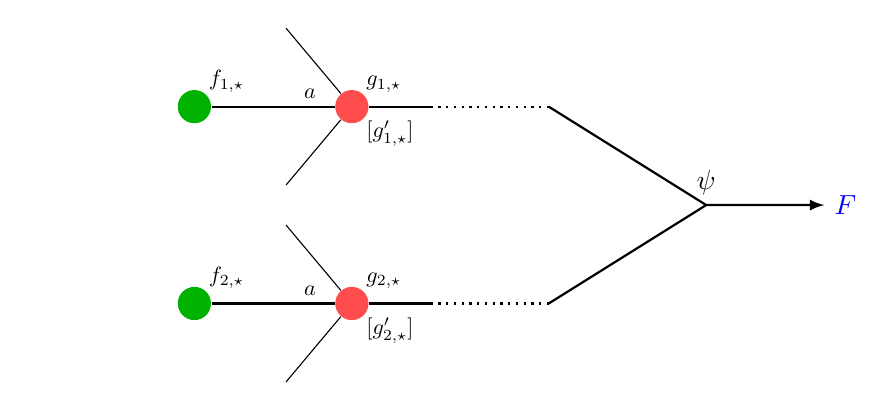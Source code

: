 \begin{tikzpicture}
\def\layersep{2cm}
\tikzstyle{neuron}=[circle,fill=red!50,minimum size=12pt,inner sep=0pt]

\begin{scope}
\node(E) at (-\layersep,0) {};

% Neurone F
\node[neuron,green!70!black] (F) at (0,0) {};
\node[above right=0.8ex,scale=0.8] at (F) {$f_{1,\star}$};
% \path[thick] (E) edge (F);

% Neurone G
\node[neuron,red!70] (G) at (\layersep,0) {};
\node[above right=0.8ex,scale=0.8] at (G) {$g_{1,\star}$};
\node[below right=0.8ex,scale=0.8] at (G) {$[g'_{1,\star}]$};
 \path[thick] (F) edge node[pos=0.8,above,scale=0.8]{$a$} (G);
 \draw[] (G)  to ++ (130:1.3);
 \draw[] (G) to ++ (-130:1.3);

% Sortie
 \draw[thick] (G) --  (3,0);
 \draw[thick,dotted] (3,0) --  (4.5,0);

\draw[->,>=latex,thick] (4.5,0) -- ++(2,-1.25) -- ++(1.5,0) node[right,blue]{$F$};
\draw[thick] (4.5,-2.5) -- ++(2,1.25) node[above] {$\psi$};
\end{scope}

\begin{scope}[yshift=-2.5cm]
\node(E) at (-\layersep,0) {};

% Neurone F
\node[neuron,green!70!black] (F) at (0,0) {};
\node[above right=0.8ex,scale=0.8] at (F) {$f_{2,\star}$};
% \path[thick] (E) edge (F);

% Neurone G
\node[neuron,red!70] (G) at (\layersep,0) {};
\node[above right=0.8ex,scale=0.8] at (G) {$g_{2,\star}$};
\node[below right=0.8ex,scale=0.8] at (G) {$[g'_{2,\star}]$};
 \path[thick] (F) edge node[pos=0.8,above,scale=0.8]{$a$} (G);
 \draw[] (G)  to ++ (130:1.3);
 \draw[] (G) to ++ (-130:1.3);

% Sortie
\draw[thick] (G) --  (3,0);
\draw[thick,dotted] (3,0) --  (4.5,0);
\end{scope}
\end{tikzpicture}  